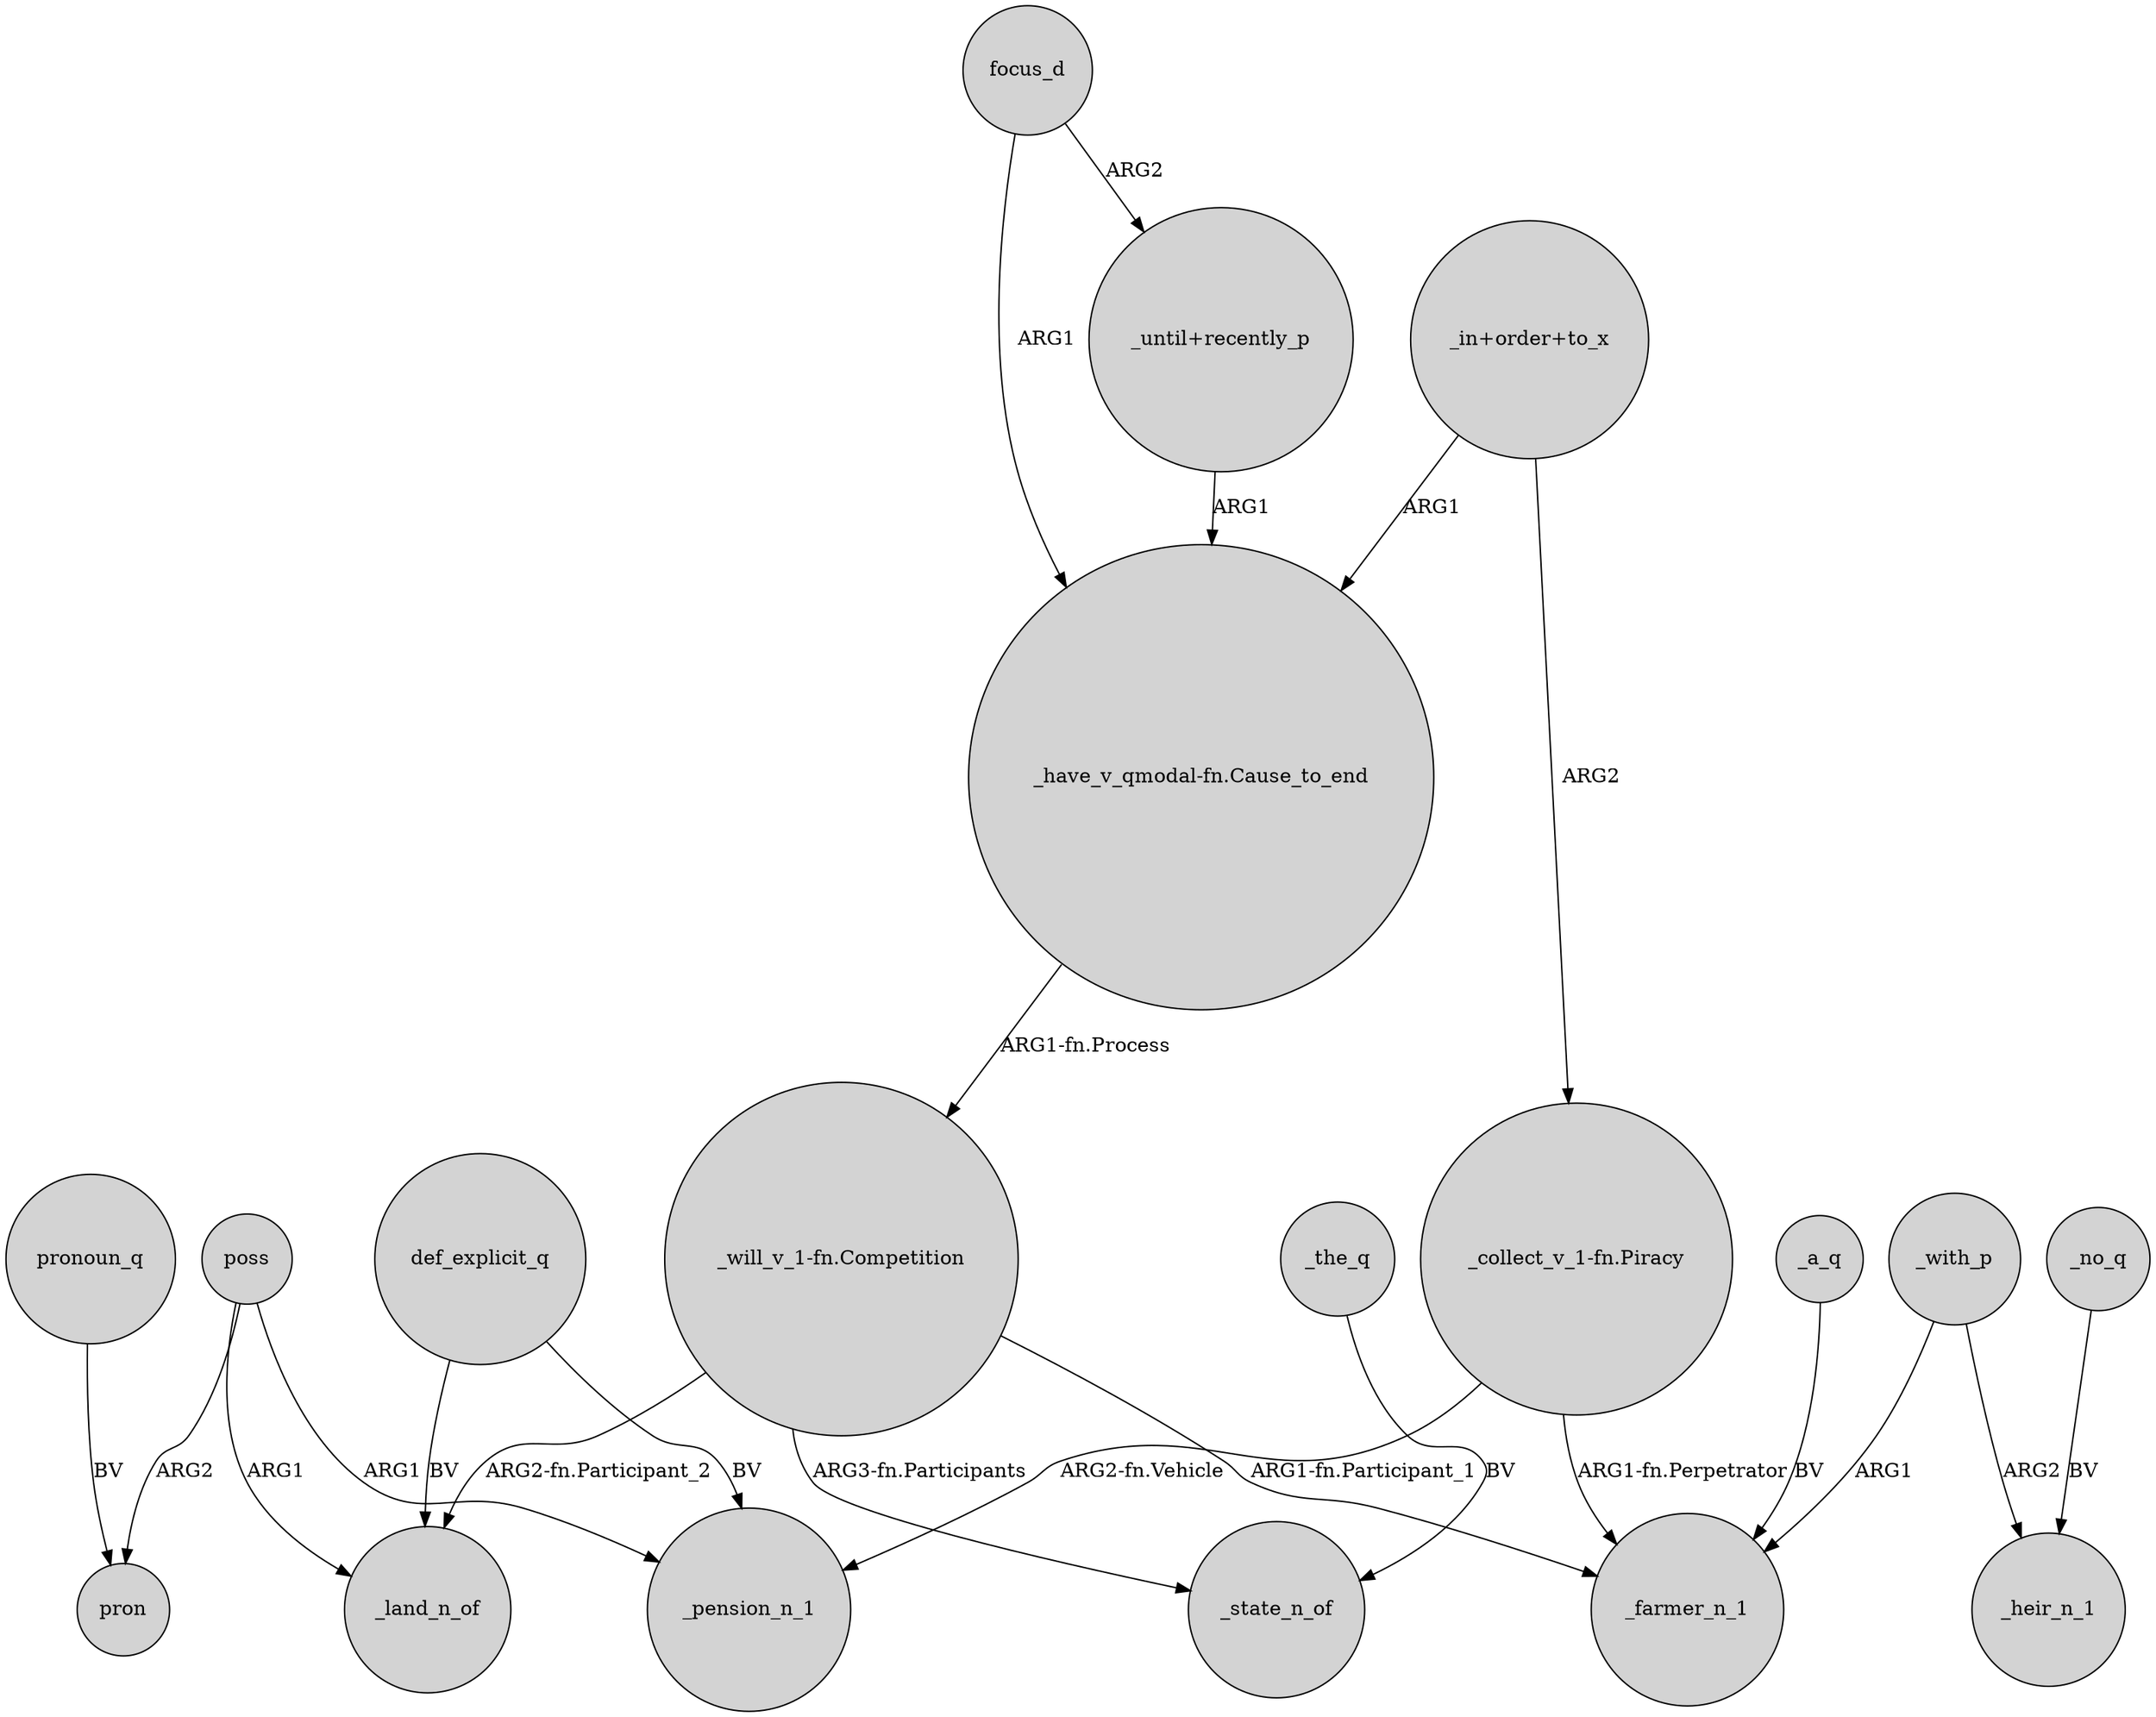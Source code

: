 digraph {
	node [shape=circle style=filled]
	"_until+recently_p" -> "_have_v_qmodal-fn.Cause_to_end" [label=ARG1]
	focus_d -> "_until+recently_p" [label=ARG2]
	"_will_v_1-fn.Competition" -> _state_n_of [label="ARG3-fn.Participants"]
	"_in+order+to_x" -> "_collect_v_1-fn.Piracy" [label=ARG2]
	_the_q -> _state_n_of [label=BV]
	"_will_v_1-fn.Competition" -> _farmer_n_1 [label="ARG1-fn.Participant_1"]
	"_will_v_1-fn.Competition" -> _land_n_of [label="ARG2-fn.Participant_2"]
	"_have_v_qmodal-fn.Cause_to_end" -> "_will_v_1-fn.Competition" [label="ARG1-fn.Process"]
	focus_d -> "_have_v_qmodal-fn.Cause_to_end" [label=ARG1]
	pronoun_q -> pron [label=BV]
	poss -> _land_n_of [label=ARG1]
	poss -> pron [label=ARG2]
	"_in+order+to_x" -> "_have_v_qmodal-fn.Cause_to_end" [label=ARG1]
	"_collect_v_1-fn.Piracy" -> _pension_n_1 [label="ARG2-fn.Vehicle"]
	def_explicit_q -> _land_n_of [label=BV]
	_no_q -> _heir_n_1 [label=BV]
	"_collect_v_1-fn.Piracy" -> _farmer_n_1 [label="ARG1-fn.Perpetrator"]
	_a_q -> _farmer_n_1 [label=BV]
	poss -> _pension_n_1 [label=ARG1]
	_with_p -> _farmer_n_1 [label=ARG1]
	def_explicit_q -> _pension_n_1 [label=BV]
	_with_p -> _heir_n_1 [label=ARG2]
}
